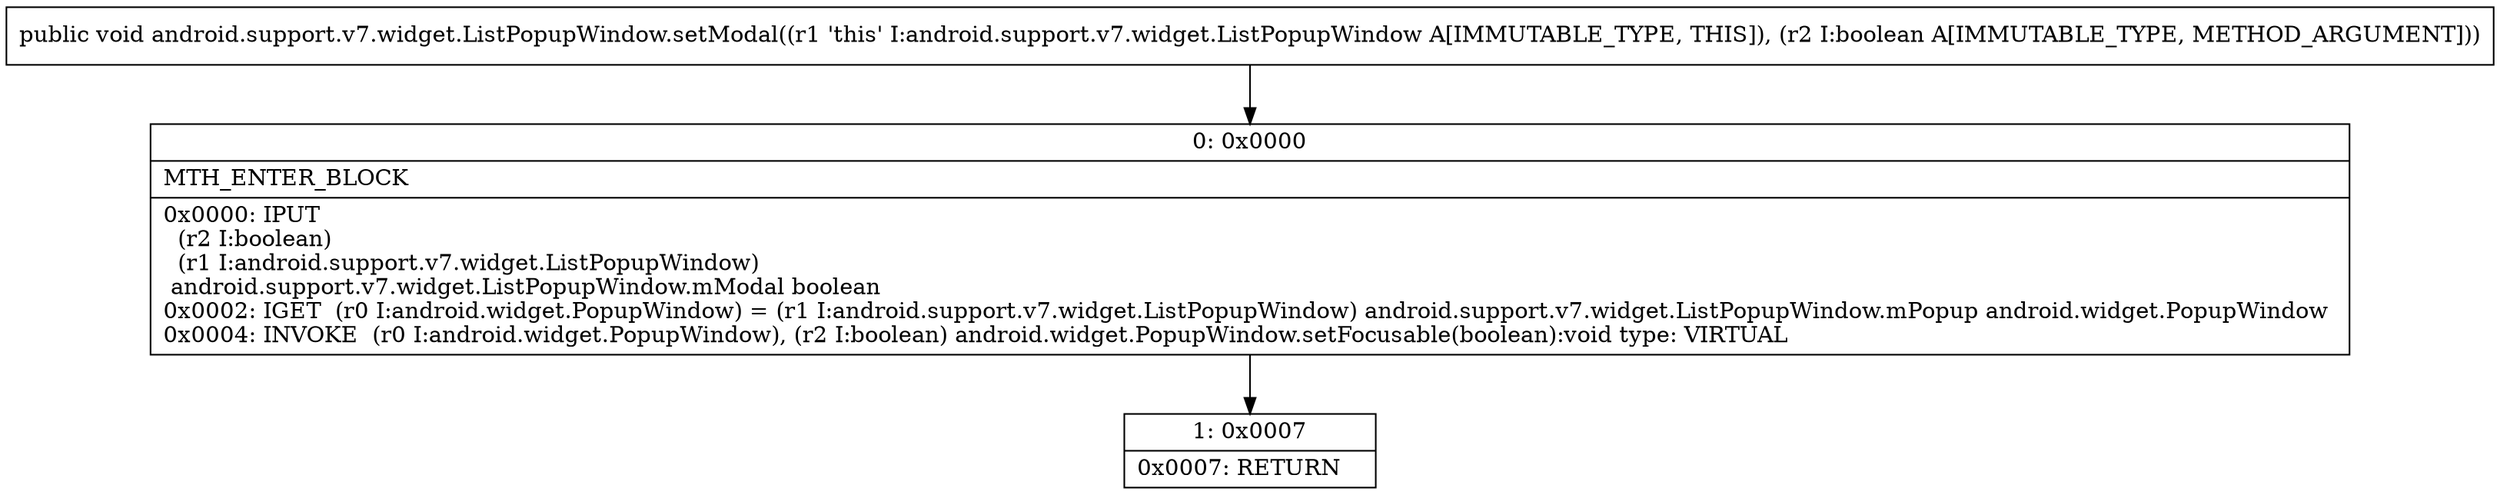 digraph "CFG forandroid.support.v7.widget.ListPopupWindow.setModal(Z)V" {
Node_0 [shape=record,label="{0\:\ 0x0000|MTH_ENTER_BLOCK\l|0x0000: IPUT  \l  (r2 I:boolean)\l  (r1 I:android.support.v7.widget.ListPopupWindow)\l android.support.v7.widget.ListPopupWindow.mModal boolean \l0x0002: IGET  (r0 I:android.widget.PopupWindow) = (r1 I:android.support.v7.widget.ListPopupWindow) android.support.v7.widget.ListPopupWindow.mPopup android.widget.PopupWindow \l0x0004: INVOKE  (r0 I:android.widget.PopupWindow), (r2 I:boolean) android.widget.PopupWindow.setFocusable(boolean):void type: VIRTUAL \l}"];
Node_1 [shape=record,label="{1\:\ 0x0007|0x0007: RETURN   \l}"];
MethodNode[shape=record,label="{public void android.support.v7.widget.ListPopupWindow.setModal((r1 'this' I:android.support.v7.widget.ListPopupWindow A[IMMUTABLE_TYPE, THIS]), (r2 I:boolean A[IMMUTABLE_TYPE, METHOD_ARGUMENT])) }"];
MethodNode -> Node_0;
Node_0 -> Node_1;
}

